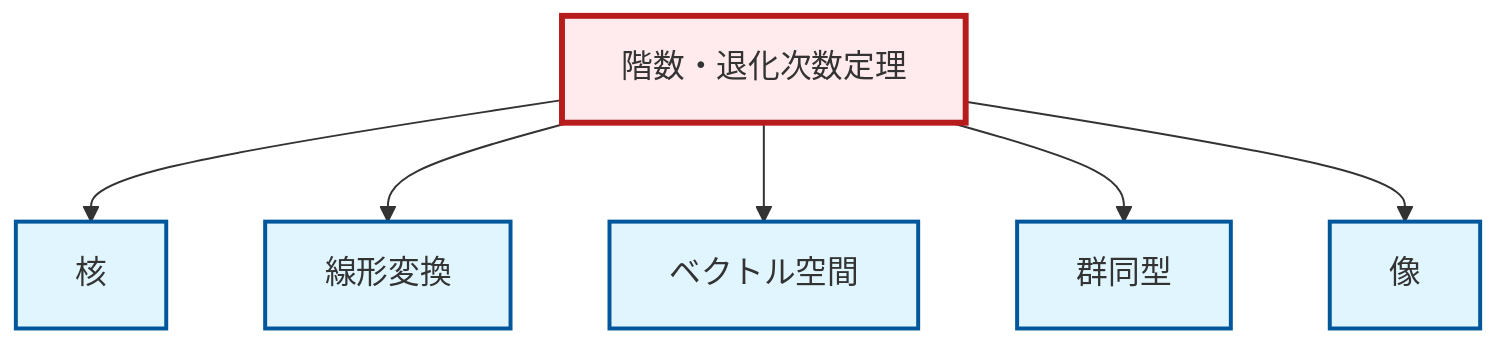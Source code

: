 graph TD
    classDef definition fill:#e1f5fe,stroke:#01579b,stroke-width:2px
    classDef theorem fill:#f3e5f5,stroke:#4a148c,stroke-width:2px
    classDef axiom fill:#fff3e0,stroke:#e65100,stroke-width:2px
    classDef example fill:#e8f5e9,stroke:#1b5e20,stroke-width:2px
    classDef current fill:#ffebee,stroke:#b71c1c,stroke-width:3px
    def-kernel["核"]:::definition
    def-vector-space["ベクトル空間"]:::definition
    def-image["像"]:::definition
    def-isomorphism["群同型"]:::definition
    def-linear-transformation["線形変換"]:::definition
    thm-rank-nullity["階数・退化次数定理"]:::theorem
    thm-rank-nullity --> def-kernel
    thm-rank-nullity --> def-linear-transformation
    thm-rank-nullity --> def-vector-space
    thm-rank-nullity --> def-isomorphism
    thm-rank-nullity --> def-image
    class thm-rank-nullity current